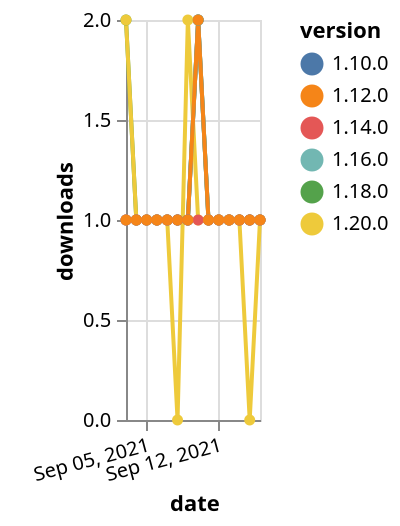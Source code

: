 {"$schema": "https://vega.github.io/schema/vega-lite/v5.json", "description": "A simple bar chart with embedded data.", "data": {"values": [{"date": "2021-09-03", "total": 155, "delta": 2, "version": "1.18.0"}, {"date": "2021-09-04", "total": 156, "delta": 1, "version": "1.18.0"}, {"date": "2021-09-05", "total": 157, "delta": 1, "version": "1.18.0"}, {"date": "2021-09-06", "total": 158, "delta": 1, "version": "1.18.0"}, {"date": "2021-09-07", "total": 159, "delta": 1, "version": "1.18.0"}, {"date": "2021-09-08", "total": 160, "delta": 1, "version": "1.18.0"}, {"date": "2021-09-09", "total": 161, "delta": 1, "version": "1.18.0"}, {"date": "2021-09-10", "total": 163, "delta": 2, "version": "1.18.0"}, {"date": "2021-09-11", "total": 164, "delta": 1, "version": "1.18.0"}, {"date": "2021-09-12", "total": 165, "delta": 1, "version": "1.18.0"}, {"date": "2021-09-13", "total": 166, "delta": 1, "version": "1.18.0"}, {"date": "2021-09-14", "total": 167, "delta": 1, "version": "1.18.0"}, {"date": "2021-09-15", "total": 168, "delta": 1, "version": "1.18.0"}, {"date": "2021-09-16", "total": 169, "delta": 1, "version": "1.18.0"}, {"date": "2021-09-03", "total": 210, "delta": 1, "version": "1.10.0"}, {"date": "2021-09-04", "total": 211, "delta": 1, "version": "1.10.0"}, {"date": "2021-09-05", "total": 212, "delta": 1, "version": "1.10.0"}, {"date": "2021-09-06", "total": 213, "delta": 1, "version": "1.10.0"}, {"date": "2021-09-07", "total": 214, "delta": 1, "version": "1.10.0"}, {"date": "2021-09-08", "total": 215, "delta": 1, "version": "1.10.0"}, {"date": "2021-09-09", "total": 216, "delta": 1, "version": "1.10.0"}, {"date": "2021-09-10", "total": 218, "delta": 2, "version": "1.10.0"}, {"date": "2021-09-11", "total": 219, "delta": 1, "version": "1.10.0"}, {"date": "2021-09-12", "total": 220, "delta": 1, "version": "1.10.0"}, {"date": "2021-09-13", "total": 221, "delta": 1, "version": "1.10.0"}, {"date": "2021-09-14", "total": 222, "delta": 1, "version": "1.10.0"}, {"date": "2021-09-15", "total": 223, "delta": 1, "version": "1.10.0"}, {"date": "2021-09-16", "total": 224, "delta": 1, "version": "1.10.0"}, {"date": "2021-09-03", "total": 112, "delta": 2, "version": "1.20.0"}, {"date": "2021-09-04", "total": 113, "delta": 1, "version": "1.20.0"}, {"date": "2021-09-05", "total": 114, "delta": 1, "version": "1.20.0"}, {"date": "2021-09-06", "total": 115, "delta": 1, "version": "1.20.0"}, {"date": "2021-09-07", "total": 116, "delta": 1, "version": "1.20.0"}, {"date": "2021-09-08", "total": 116, "delta": 0, "version": "1.20.0"}, {"date": "2021-09-09", "total": 118, "delta": 2, "version": "1.20.0"}, {"date": "2021-09-10", "total": 119, "delta": 1, "version": "1.20.0"}, {"date": "2021-09-11", "total": 120, "delta": 1, "version": "1.20.0"}, {"date": "2021-09-12", "total": 121, "delta": 1, "version": "1.20.0"}, {"date": "2021-09-13", "total": 122, "delta": 1, "version": "1.20.0"}, {"date": "2021-09-14", "total": 123, "delta": 1, "version": "1.20.0"}, {"date": "2021-09-15", "total": 123, "delta": 0, "version": "1.20.0"}, {"date": "2021-09-16", "total": 124, "delta": 1, "version": "1.20.0"}, {"date": "2021-09-03", "total": 144, "delta": 1, "version": "1.16.0"}, {"date": "2021-09-04", "total": 145, "delta": 1, "version": "1.16.0"}, {"date": "2021-09-05", "total": 146, "delta": 1, "version": "1.16.0"}, {"date": "2021-09-06", "total": 147, "delta": 1, "version": "1.16.0"}, {"date": "2021-09-07", "total": 148, "delta": 1, "version": "1.16.0"}, {"date": "2021-09-08", "total": 149, "delta": 1, "version": "1.16.0"}, {"date": "2021-09-09", "total": 150, "delta": 1, "version": "1.16.0"}, {"date": "2021-09-10", "total": 152, "delta": 2, "version": "1.16.0"}, {"date": "2021-09-11", "total": 153, "delta": 1, "version": "1.16.0"}, {"date": "2021-09-12", "total": 154, "delta": 1, "version": "1.16.0"}, {"date": "2021-09-13", "total": 155, "delta": 1, "version": "1.16.0"}, {"date": "2021-09-14", "total": 156, "delta": 1, "version": "1.16.0"}, {"date": "2021-09-15", "total": 157, "delta": 1, "version": "1.16.0"}, {"date": "2021-09-16", "total": 158, "delta": 1, "version": "1.16.0"}, {"date": "2021-09-03", "total": 172, "delta": 1, "version": "1.14.0"}, {"date": "2021-09-04", "total": 173, "delta": 1, "version": "1.14.0"}, {"date": "2021-09-05", "total": 174, "delta": 1, "version": "1.14.0"}, {"date": "2021-09-06", "total": 175, "delta": 1, "version": "1.14.0"}, {"date": "2021-09-07", "total": 176, "delta": 1, "version": "1.14.0"}, {"date": "2021-09-08", "total": 177, "delta": 1, "version": "1.14.0"}, {"date": "2021-09-09", "total": 178, "delta": 1, "version": "1.14.0"}, {"date": "2021-09-10", "total": 179, "delta": 1, "version": "1.14.0"}, {"date": "2021-09-11", "total": 180, "delta": 1, "version": "1.14.0"}, {"date": "2021-09-12", "total": 181, "delta": 1, "version": "1.14.0"}, {"date": "2021-09-13", "total": 182, "delta": 1, "version": "1.14.0"}, {"date": "2021-09-14", "total": 183, "delta": 1, "version": "1.14.0"}, {"date": "2021-09-15", "total": 184, "delta": 1, "version": "1.14.0"}, {"date": "2021-09-16", "total": 185, "delta": 1, "version": "1.14.0"}, {"date": "2021-09-03", "total": 176, "delta": 1, "version": "1.12.0"}, {"date": "2021-09-04", "total": 177, "delta": 1, "version": "1.12.0"}, {"date": "2021-09-05", "total": 178, "delta": 1, "version": "1.12.0"}, {"date": "2021-09-06", "total": 179, "delta": 1, "version": "1.12.0"}, {"date": "2021-09-07", "total": 180, "delta": 1, "version": "1.12.0"}, {"date": "2021-09-08", "total": 181, "delta": 1, "version": "1.12.0"}, {"date": "2021-09-09", "total": 182, "delta": 1, "version": "1.12.0"}, {"date": "2021-09-10", "total": 184, "delta": 2, "version": "1.12.0"}, {"date": "2021-09-11", "total": 185, "delta": 1, "version": "1.12.0"}, {"date": "2021-09-12", "total": 186, "delta": 1, "version": "1.12.0"}, {"date": "2021-09-13", "total": 187, "delta": 1, "version": "1.12.0"}, {"date": "2021-09-14", "total": 188, "delta": 1, "version": "1.12.0"}, {"date": "2021-09-15", "total": 189, "delta": 1, "version": "1.12.0"}, {"date": "2021-09-16", "total": 190, "delta": 1, "version": "1.12.0"}]}, "width": "container", "mark": {"type": "line", "point": {"filled": true}}, "encoding": {"x": {"field": "date", "type": "temporal", "timeUnit": "yearmonthdate", "title": "date", "axis": {"labelAngle": -15}}, "y": {"field": "delta", "type": "quantitative", "title": "downloads"}, "color": {"field": "version", "type": "nominal"}, "tooltip": {"field": "delta"}}}